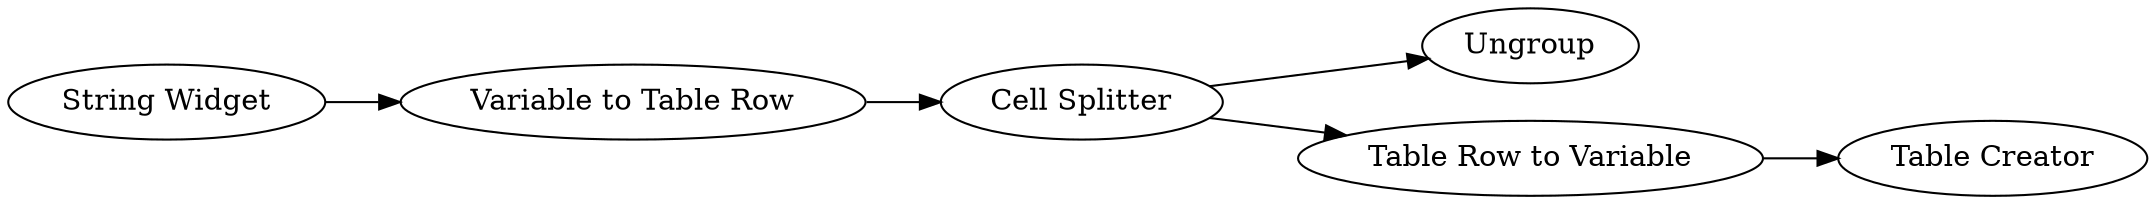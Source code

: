 digraph {
	6 -> 8
	3 -> 5
	5 -> 6
	6 -> 7
	7 -> 9
	5 [label="Variable to Table Row"]
	7 [label="Table Row to Variable"]
	9 [label="Table Creator"]
	6 [label="Cell Splitter"]
	8 [label=Ungroup]
	3 [label="String Widget"]
	rankdir=LR
}
